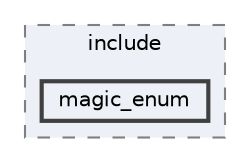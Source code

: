digraph "external/magic_enum/include/magic_enum"
{
 // LATEX_PDF_SIZE
  bgcolor="transparent";
  edge [fontname=Helvetica,fontsize=10,labelfontname=Helvetica,labelfontsize=10];
  node [fontname=Helvetica,fontsize=10,shape=box,height=0.2,width=0.4];
  compound=true
  subgraph clusterdir_c01ef6437100aaa270cd7a687192904b {
    graph [ bgcolor="#edf0f7", pencolor="grey50", label="include", fontname=Helvetica,fontsize=10 style="filled,dashed", URL="dir_c01ef6437100aaa270cd7a687192904b.html",tooltip=""]
  dir_6ba77d0fb72cfae184d56dc2e2341121 [label="magic_enum", fillcolor="#edf0f7", color="grey25", style="filled,bold", URL="dir_6ba77d0fb72cfae184d56dc2e2341121.html",tooltip=""];
  }
}
